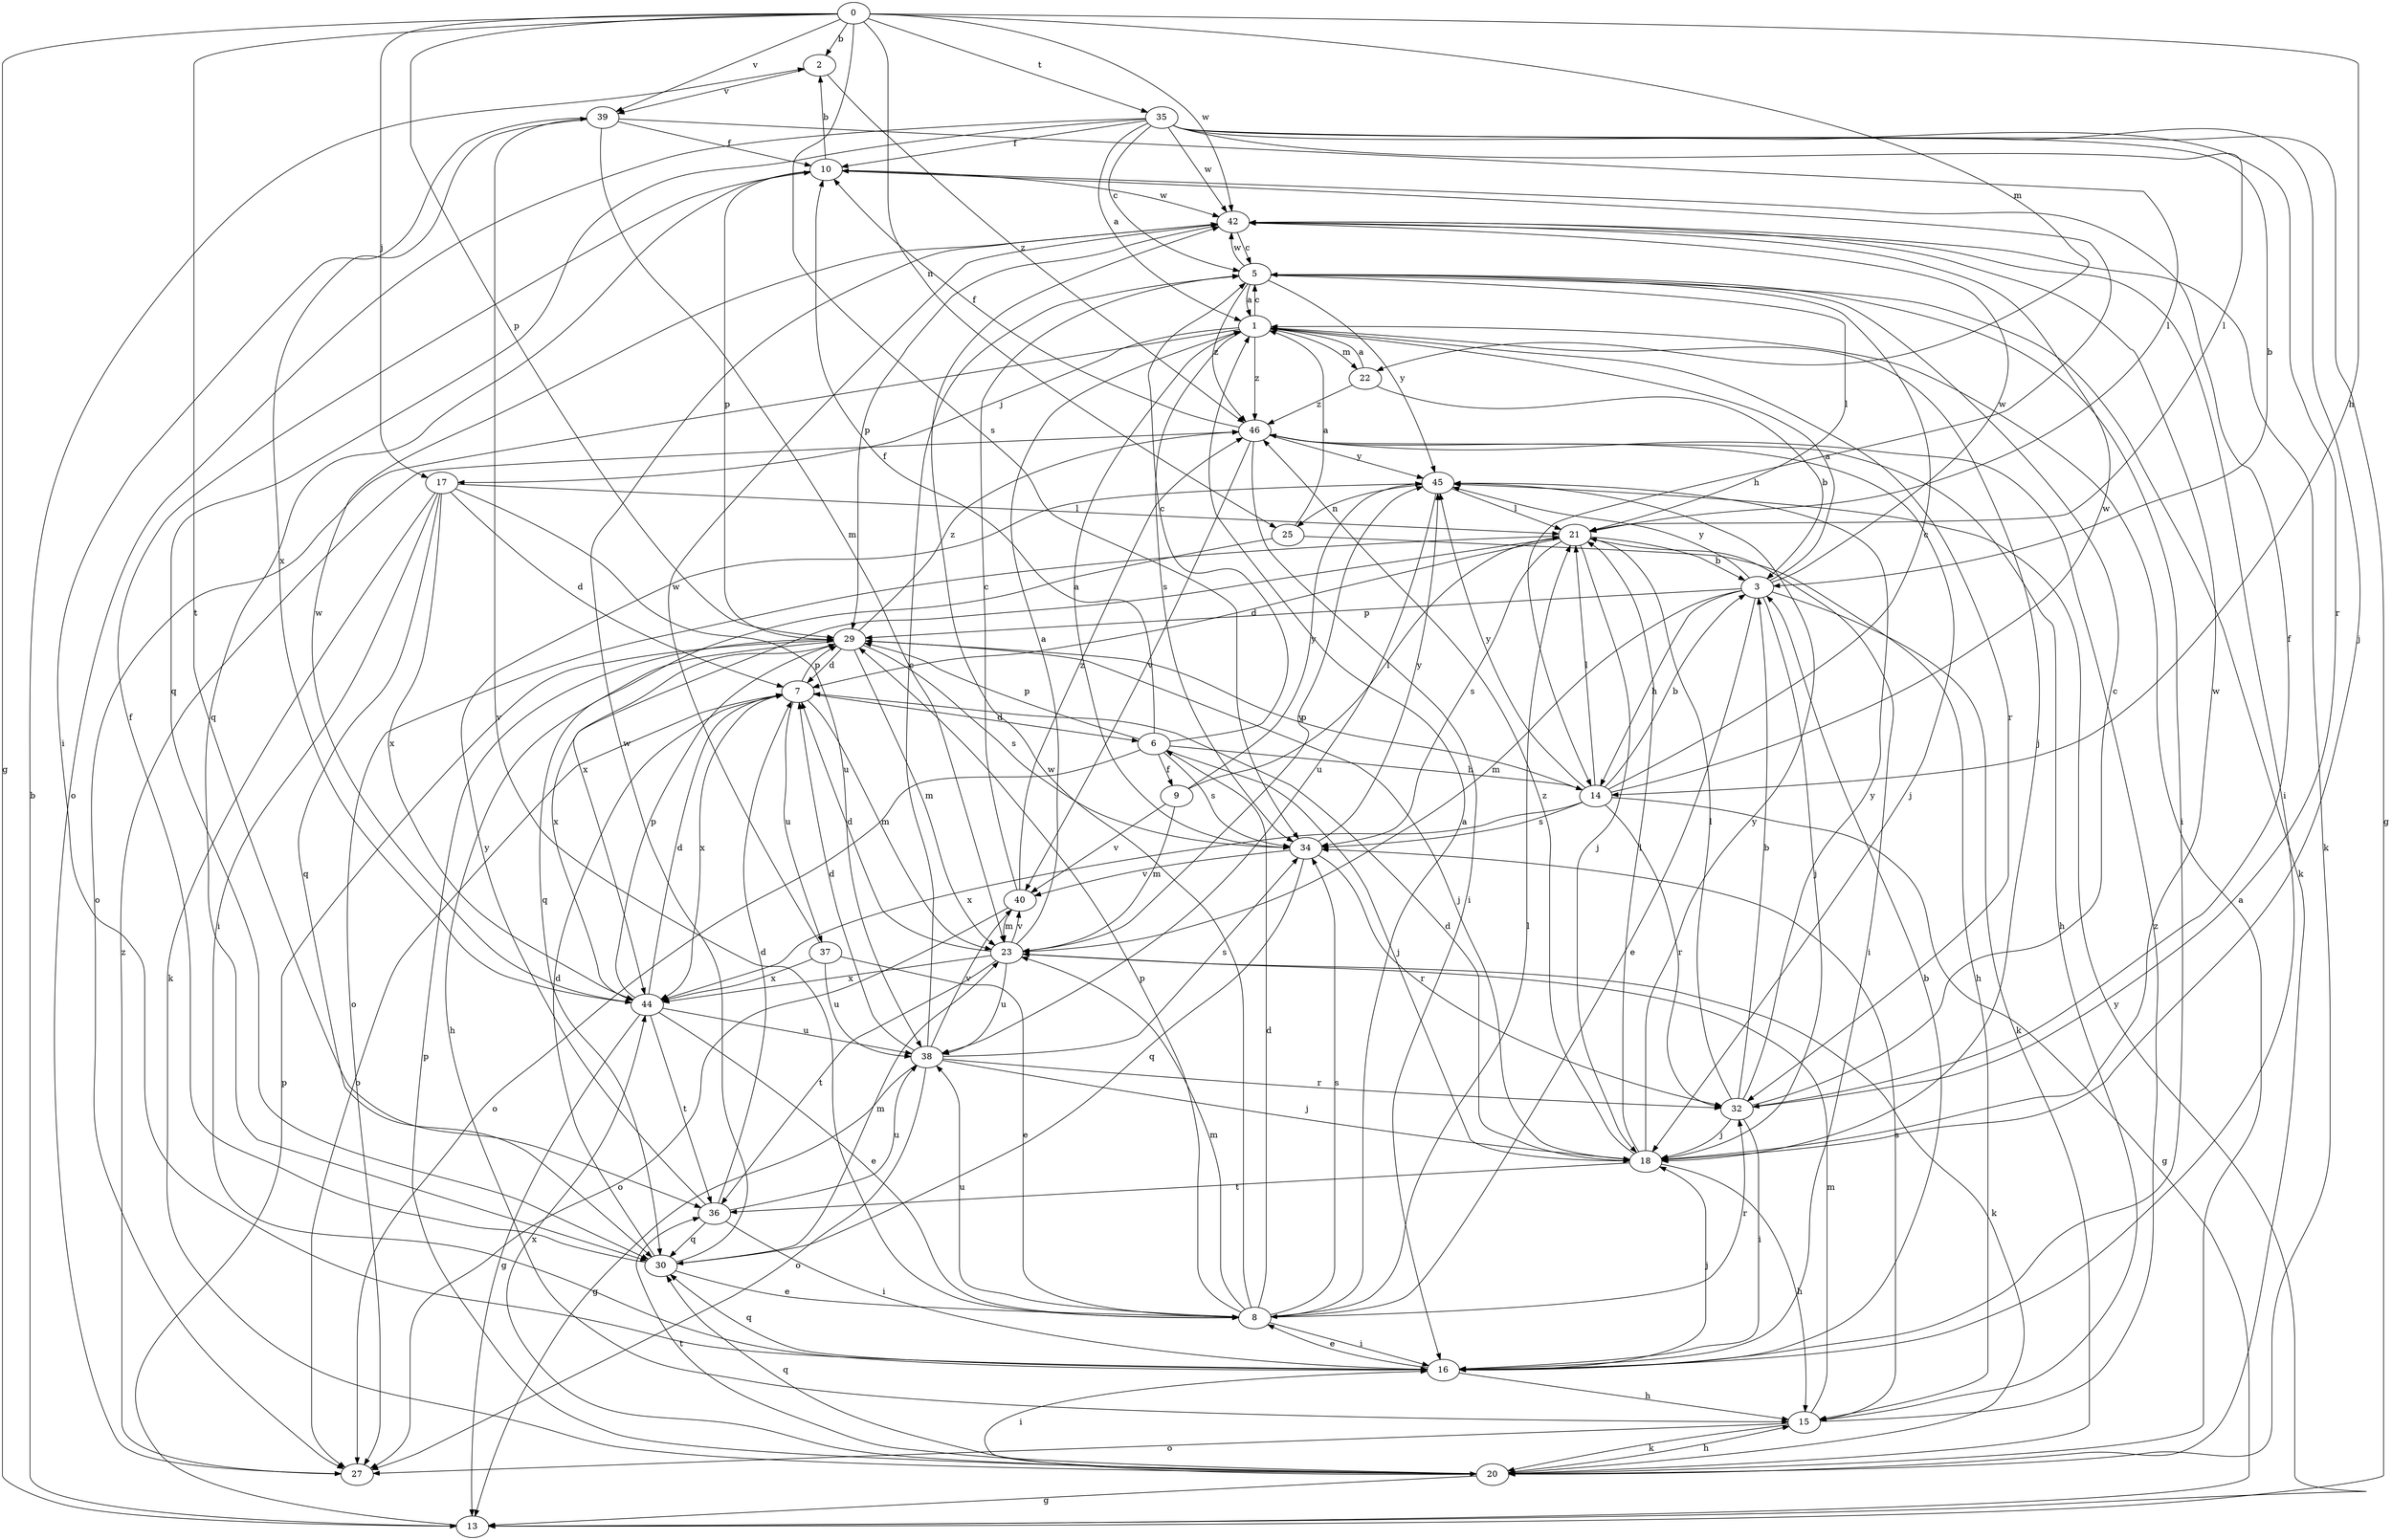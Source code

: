 strict digraph  {
0;
1;
2;
3;
5;
6;
7;
8;
9;
10;
13;
14;
15;
16;
17;
18;
20;
21;
22;
23;
25;
27;
29;
30;
32;
34;
35;
36;
37;
38;
39;
40;
42;
44;
45;
46;
0 -> 2  [label=b];
0 -> 13  [label=g];
0 -> 14  [label=h];
0 -> 17  [label=j];
0 -> 22  [label=m];
0 -> 25  [label=n];
0 -> 29  [label=p];
0 -> 34  [label=s];
0 -> 35  [label=t];
0 -> 36  [label=t];
0 -> 39  [label=v];
0 -> 42  [label=w];
1 -> 5  [label=c];
1 -> 17  [label=j];
1 -> 18  [label=j];
1 -> 22  [label=m];
1 -> 27  [label=o];
1 -> 32  [label=r];
1 -> 34  [label=s];
1 -> 46  [label=z];
2 -> 39  [label=v];
2 -> 46  [label=z];
3 -> 1  [label=a];
3 -> 8  [label=e];
3 -> 14  [label=h];
3 -> 18  [label=j];
3 -> 20  [label=k];
3 -> 23  [label=m];
3 -> 29  [label=p];
3 -> 42  [label=w];
3 -> 45  [label=y];
5 -> 1  [label=a];
5 -> 16  [label=i];
5 -> 20  [label=k];
5 -> 21  [label=l];
5 -> 42  [label=w];
5 -> 45  [label=y];
5 -> 46  [label=z];
6 -> 5  [label=c];
6 -> 9  [label=f];
6 -> 10  [label=f];
6 -> 14  [label=h];
6 -> 18  [label=j];
6 -> 27  [label=o];
6 -> 29  [label=p];
6 -> 34  [label=s];
7 -> 6  [label=d];
7 -> 23  [label=m];
7 -> 27  [label=o];
7 -> 29  [label=p];
7 -> 37  [label=u];
7 -> 44  [label=x];
8 -> 1  [label=a];
8 -> 6  [label=d];
8 -> 16  [label=i];
8 -> 21  [label=l];
8 -> 23  [label=m];
8 -> 29  [label=p];
8 -> 32  [label=r];
8 -> 34  [label=s];
8 -> 38  [label=u];
8 -> 39  [label=v];
8 -> 42  [label=w];
9 -> 21  [label=l];
9 -> 23  [label=m];
9 -> 40  [label=v];
9 -> 45  [label=y];
10 -> 2  [label=b];
10 -> 14  [label=h];
10 -> 29  [label=p];
10 -> 30  [label=q];
10 -> 42  [label=w];
13 -> 2  [label=b];
13 -> 29  [label=p];
13 -> 45  [label=y];
14 -> 3  [label=b];
14 -> 5  [label=c];
14 -> 13  [label=g];
14 -> 21  [label=l];
14 -> 29  [label=p];
14 -> 32  [label=r];
14 -> 34  [label=s];
14 -> 42  [label=w];
14 -> 44  [label=x];
14 -> 45  [label=y];
15 -> 20  [label=k];
15 -> 23  [label=m];
15 -> 27  [label=o];
15 -> 34  [label=s];
15 -> 46  [label=z];
16 -> 3  [label=b];
16 -> 8  [label=e];
16 -> 15  [label=h];
16 -> 18  [label=j];
16 -> 30  [label=q];
17 -> 7  [label=d];
17 -> 16  [label=i];
17 -> 20  [label=k];
17 -> 21  [label=l];
17 -> 30  [label=q];
17 -> 38  [label=u];
17 -> 44  [label=x];
18 -> 7  [label=d];
18 -> 15  [label=h];
18 -> 21  [label=l];
18 -> 36  [label=t];
18 -> 42  [label=w];
18 -> 45  [label=y];
18 -> 46  [label=z];
20 -> 1  [label=a];
20 -> 13  [label=g];
20 -> 15  [label=h];
20 -> 16  [label=i];
20 -> 29  [label=p];
20 -> 30  [label=q];
20 -> 36  [label=t];
20 -> 44  [label=x];
21 -> 3  [label=b];
21 -> 7  [label=d];
21 -> 16  [label=i];
21 -> 18  [label=j];
21 -> 27  [label=o];
21 -> 34  [label=s];
21 -> 44  [label=x];
22 -> 1  [label=a];
22 -> 3  [label=b];
22 -> 46  [label=z];
23 -> 1  [label=a];
23 -> 7  [label=d];
23 -> 20  [label=k];
23 -> 36  [label=t];
23 -> 38  [label=u];
23 -> 40  [label=v];
23 -> 44  [label=x];
23 -> 45  [label=y];
25 -> 1  [label=a];
25 -> 15  [label=h];
25 -> 30  [label=q];
27 -> 46  [label=z];
29 -> 7  [label=d];
29 -> 15  [label=h];
29 -> 18  [label=j];
29 -> 23  [label=m];
29 -> 34  [label=s];
29 -> 44  [label=x];
29 -> 46  [label=z];
30 -> 7  [label=d];
30 -> 8  [label=e];
30 -> 10  [label=f];
30 -> 23  [label=m];
30 -> 42  [label=w];
32 -> 3  [label=b];
32 -> 5  [label=c];
32 -> 10  [label=f];
32 -> 16  [label=i];
32 -> 18  [label=j];
32 -> 21  [label=l];
32 -> 45  [label=y];
34 -> 1  [label=a];
34 -> 30  [label=q];
34 -> 32  [label=r];
34 -> 40  [label=v];
34 -> 45  [label=y];
35 -> 1  [label=a];
35 -> 3  [label=b];
35 -> 5  [label=c];
35 -> 10  [label=f];
35 -> 13  [label=g];
35 -> 18  [label=j];
35 -> 21  [label=l];
35 -> 27  [label=o];
35 -> 30  [label=q];
35 -> 32  [label=r];
35 -> 42  [label=w];
36 -> 7  [label=d];
36 -> 16  [label=i];
36 -> 30  [label=q];
36 -> 38  [label=u];
36 -> 45  [label=y];
37 -> 8  [label=e];
37 -> 38  [label=u];
37 -> 42  [label=w];
37 -> 44  [label=x];
38 -> 5  [label=c];
38 -> 7  [label=d];
38 -> 13  [label=g];
38 -> 18  [label=j];
38 -> 27  [label=o];
38 -> 32  [label=r];
38 -> 34  [label=s];
38 -> 40  [label=v];
39 -> 10  [label=f];
39 -> 16  [label=i];
39 -> 21  [label=l];
39 -> 23  [label=m];
39 -> 44  [label=x];
40 -> 5  [label=c];
40 -> 23  [label=m];
40 -> 27  [label=o];
40 -> 46  [label=z];
42 -> 5  [label=c];
42 -> 16  [label=i];
42 -> 20  [label=k];
42 -> 29  [label=p];
44 -> 7  [label=d];
44 -> 8  [label=e];
44 -> 13  [label=g];
44 -> 29  [label=p];
44 -> 36  [label=t];
44 -> 38  [label=u];
44 -> 42  [label=w];
45 -> 21  [label=l];
45 -> 25  [label=n];
45 -> 38  [label=u];
46 -> 10  [label=f];
46 -> 15  [label=h];
46 -> 16  [label=i];
46 -> 18  [label=j];
46 -> 40  [label=v];
46 -> 45  [label=y];
}
